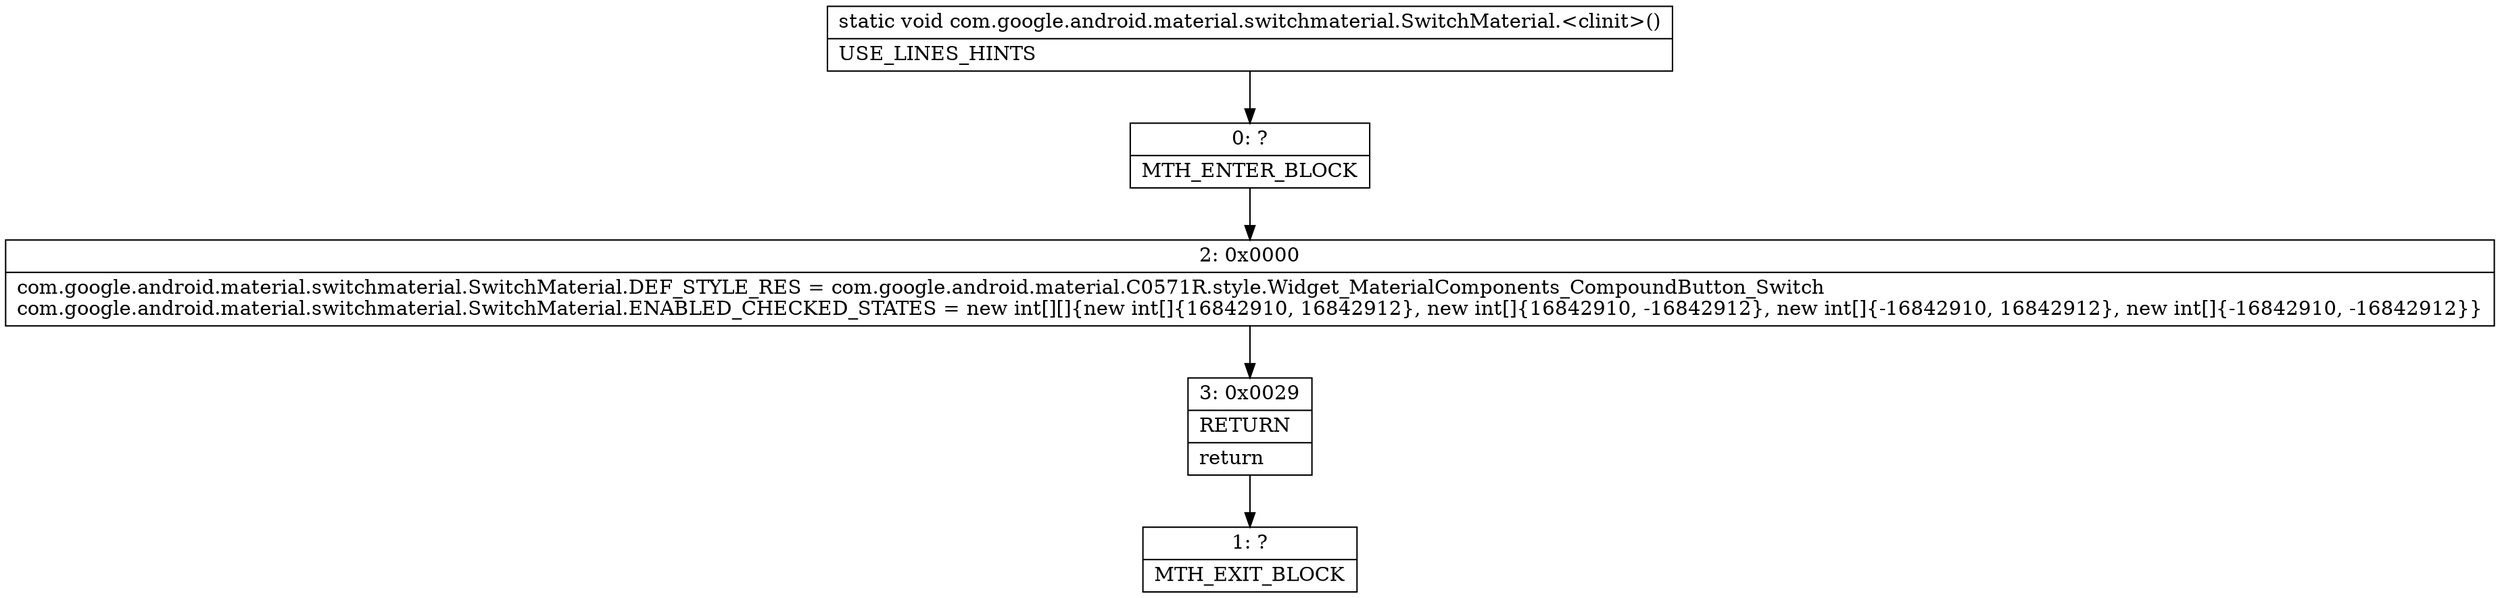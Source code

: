 digraph "CFG forcom.google.android.material.switchmaterial.SwitchMaterial.\<clinit\>()V" {
Node_0 [shape=record,label="{0\:\ ?|MTH_ENTER_BLOCK\l}"];
Node_2 [shape=record,label="{2\:\ 0x0000|com.google.android.material.switchmaterial.SwitchMaterial.DEF_STYLE_RES = com.google.android.material.C0571R.style.Widget_MaterialComponents_CompoundButton_Switch\lcom.google.android.material.switchmaterial.SwitchMaterial.ENABLED_CHECKED_STATES = new int[][]\{new int[]\{16842910, 16842912\}, new int[]\{16842910, \-16842912\}, new int[]\{\-16842910, 16842912\}, new int[]\{\-16842910, \-16842912\}\}\l}"];
Node_3 [shape=record,label="{3\:\ 0x0029|RETURN\l|return\l}"];
Node_1 [shape=record,label="{1\:\ ?|MTH_EXIT_BLOCK\l}"];
MethodNode[shape=record,label="{static void com.google.android.material.switchmaterial.SwitchMaterial.\<clinit\>()  | USE_LINES_HINTS\l}"];
MethodNode -> Node_0;Node_0 -> Node_2;
Node_2 -> Node_3;
Node_3 -> Node_1;
}

